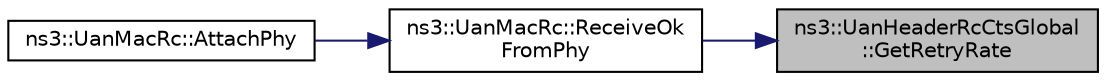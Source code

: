 digraph "ns3::UanHeaderRcCtsGlobal::GetRetryRate"
{
 // LATEX_PDF_SIZE
  edge [fontname="Helvetica",fontsize="10",labelfontname="Helvetica",labelfontsize="10"];
  node [fontname="Helvetica",fontsize="10",shape=record];
  rankdir="RL";
  Node1 [label="ns3::UanHeaderRcCtsGlobal\l::GetRetryRate",height=0.2,width=0.4,color="black", fillcolor="grey75", style="filled", fontcolor="black",tooltip="Get the retry rate number."];
  Node1 -> Node2 [dir="back",color="midnightblue",fontsize="10",style="solid",fontname="Helvetica"];
  Node2 [label="ns3::UanMacRc::ReceiveOk\lFromPhy",height=0.2,width=0.4,color="black", fillcolor="white", style="filled",URL="$classns3_1_1_uan_mac_rc.html#a04c4b6db8819b20151c8009553dbcd16",tooltip="PHY receive ok Callback."];
  Node2 -> Node3 [dir="back",color="midnightblue",fontsize="10",style="solid",fontname="Helvetica"];
  Node3 [label="ns3::UanMacRc::AttachPhy",height=0.2,width=0.4,color="black", fillcolor="white", style="filled",URL="$classns3_1_1_uan_mac_rc.html#a389dcb7e687df088a34ac894e8637482",tooltip="Attach PHY layer to this MAC."];
}
